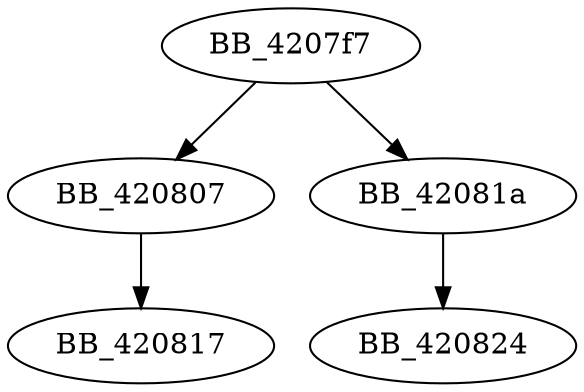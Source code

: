 DiGraph __unlock_file2{
BB_4207f7->BB_420807
BB_4207f7->BB_42081a
BB_420807->BB_420817
BB_42081a->BB_420824
}
